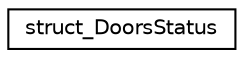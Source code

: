 digraph "Graphe hiérarchique des classes"
{
  edge [fontname="Helvetica",fontsize="10",labelfontname="Helvetica",labelfontsize="10"];
  node [fontname="Helvetica",fontsize="10",shape=record];
  rankdir="LR";
  Node1 [label="struct_DoorsStatus",height=0.2,width=0.4,color="black", fillcolor="white", style="filled",URL="$structstruct___doors_status.html",tooltip="Structure de donnée de l&#39;application LC, utilisée pour définir l&#39;état des portes des consignes..."];
}
